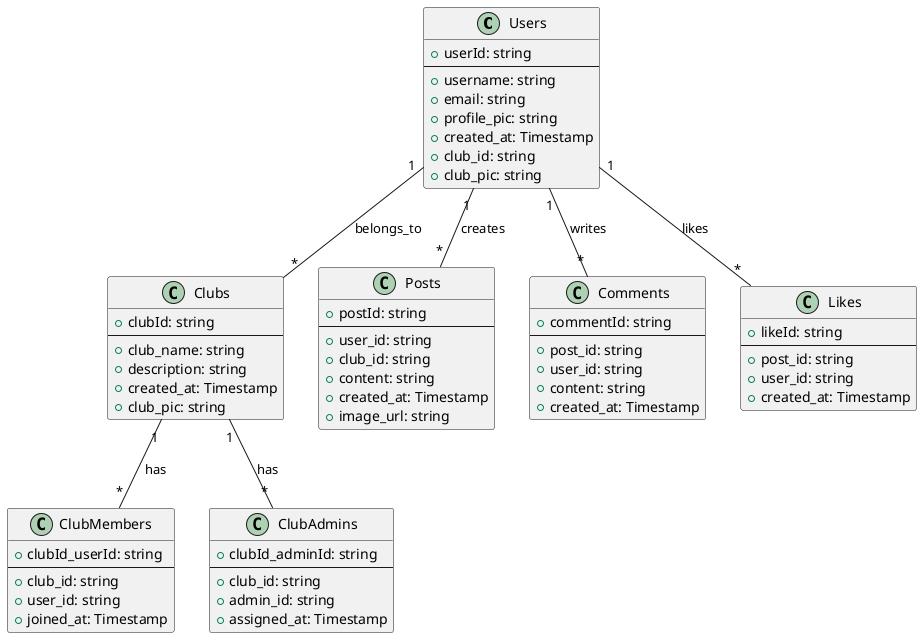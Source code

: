 @startuml Firestore_Structure

class Users {
    + userId: string
    --
    + username: string
    + email: string
    + profile_pic: string
    + created_at: Timestamp
    + club_id: string
    + club_pic: string
}

class Clubs {
    + clubId: string
    --
    + club_name: string
    + description: string
    + created_at: Timestamp
    + club_pic: string
}

class ClubMembers {
    + clubId_userId: string
    --
    + club_id: string
    + user_id: string
    + joined_at: Timestamp
}

class ClubAdmins {
    + clubId_adminId: string
    --
    + club_id: string
    + admin_id: string
    + assigned_at: Timestamp
}

class Posts {
    + postId: string
    --
    + user_id: string
    + club_id: string
    + content: string
    + created_at: Timestamp
    + image_url: string
}

class Comments {
    + commentId: string
    --
    + post_id: string
    + user_id: string
    + content: string
    + created_at: Timestamp
}

class Likes {
    + likeId: string
    --
    + post_id: string
    + user_id: string
    + created_at: Timestamp
}

Users "1" -- "*" Clubs : "belongs_to"
Clubs "1" -- "*" ClubMembers : "has"
Clubs "1" -- "*" ClubAdmins : "has"
Users "1" -- "*" Posts : "creates"
Users "1" -- "*" Comments : "writes"
Users "1" -- "*" Likes : "likes"

@enduml
